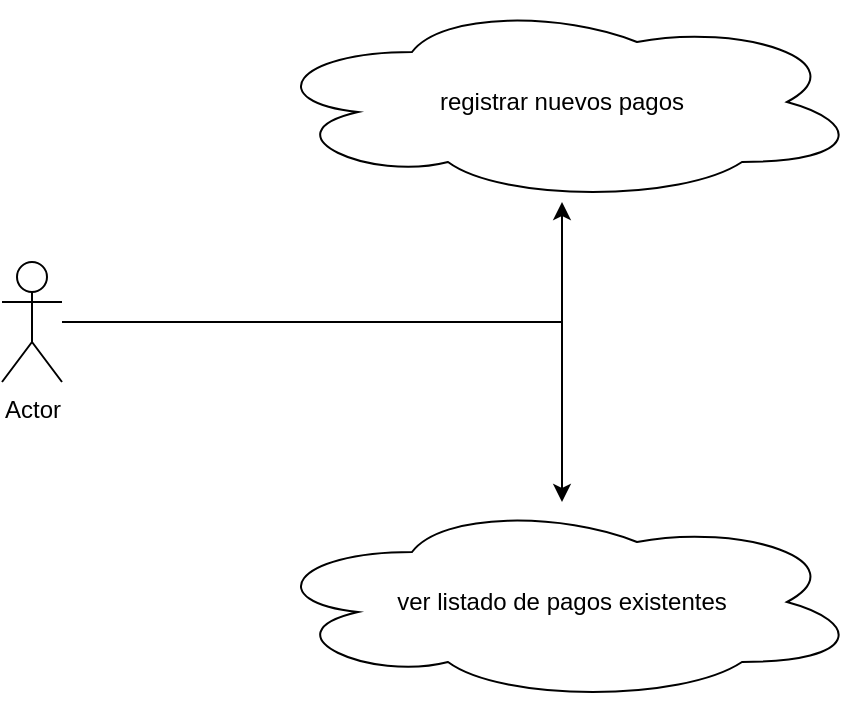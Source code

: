 <mxfile version="24.7.8" pages="3">
  <diagram name="negocio" id="nJcR8GdLh2XTyP20ILoa">
    <mxGraphModel dx="1709" dy="999" grid="1" gridSize="10" guides="1" tooltips="1" connect="1" arrows="1" fold="1" page="1" pageScale="1" pageWidth="827" pageHeight="1169" math="0" shadow="0">
      <root>
        <mxCell id="0" />
        <mxCell id="1" parent="0" />
        <mxCell id="c1zqVg3FC67XYCUpk_IV-1" value="ver listado de pagos existentes" style="ellipse;shape=cloud;whiteSpace=wrap;html=1;" vertex="1" parent="1">
          <mxGeometry x="300" y="300" width="300" height="100" as="geometry" />
        </mxCell>
        <mxCell id="c1zqVg3FC67XYCUpk_IV-2" value="registrar nuevos pagos" style="ellipse;shape=cloud;whiteSpace=wrap;html=1;" vertex="1" parent="1">
          <mxGeometry x="300" y="50" width="300" height="100" as="geometry" />
        </mxCell>
        <mxCell id="c1zqVg3FC67XYCUpk_IV-6" style="edgeStyle=orthogonalEdgeStyle;rounded=0;orthogonalLoop=1;jettySize=auto;html=1;" edge="1" parent="1" source="c1zqVg3FC67XYCUpk_IV-3" target="c1zqVg3FC67XYCUpk_IV-1">
          <mxGeometry relative="1" as="geometry" />
        </mxCell>
        <mxCell id="c1zqVg3FC67XYCUpk_IV-7" style="edgeStyle=orthogonalEdgeStyle;rounded=0;orthogonalLoop=1;jettySize=auto;html=1;" edge="1" parent="1" source="c1zqVg3FC67XYCUpk_IV-3" target="c1zqVg3FC67XYCUpk_IV-2">
          <mxGeometry relative="1" as="geometry" />
        </mxCell>
        <mxCell id="c1zqVg3FC67XYCUpk_IV-3" value="Actor" style="shape=umlActor;verticalLabelPosition=bottom;verticalAlign=top;html=1;outlineConnect=0;" vertex="1" parent="1">
          <mxGeometry x="170" y="180" width="30" height="60" as="geometry" />
        </mxCell>
      </root>
    </mxGraphModel>
  </diagram>
  <diagram id="CpoSeszJHxALnskpRBYE" name="modelo">
    <mxGraphModel dx="1709" dy="999" grid="1" gridSize="10" guides="1" tooltips="1" connect="1" arrows="1" fold="1" page="1" pageScale="1" pageWidth="827" pageHeight="1169" math="0" shadow="0">
      <root>
        <mxCell id="0" />
        <mxCell id="1" parent="0" />
        <mxCell id="WM67qYt_jDUPd7NWYq44-9" style="edgeStyle=orthogonalEdgeStyle;rounded=0;orthogonalLoop=1;jettySize=auto;html=1;entryX=0;entryY=0.5;entryDx=0;entryDy=0;" edge="1" parent="1" source="WM67qYt_jDUPd7NWYq44-1" target="WM67qYt_jDUPd7NWYq44-4">
          <mxGeometry relative="1" as="geometry">
            <Array as="points">
              <mxPoint x="190" y="280" />
              <mxPoint x="190" y="195" />
            </Array>
          </mxGeometry>
        </mxCell>
        <mxCell id="WM67qYt_jDUPd7NWYq44-10" style="edgeStyle=orthogonalEdgeStyle;rounded=0;orthogonalLoop=1;jettySize=auto;html=1;entryX=0;entryY=0.5;entryDx=0;entryDy=0;" edge="1" parent="1" source="WM67qYt_jDUPd7NWYq44-1" target="WM67qYt_jDUPd7NWYq44-8">
          <mxGeometry relative="1" as="geometry">
            <Array as="points">
              <mxPoint x="190" y="280" />
              <mxPoint x="190" y="395" />
            </Array>
          </mxGeometry>
        </mxCell>
        <mxCell id="WM67qYt_jDUPd7NWYq44-1" value="Actor" style="shape=umlActor;verticalLabelPosition=bottom;verticalAlign=top;html=1;outlineConnect=0;" vertex="1" parent="1">
          <mxGeometry x="100" y="250" width="30" height="60" as="geometry" />
        </mxCell>
        <mxCell id="WM67qYt_jDUPd7NWYq44-2" value="registrar pagos" style="swimlane;fontStyle=0;childLayout=stackLayout;horizontal=1;startSize=30;horizontalStack=0;resizeParent=1;resizeParentMax=0;resizeLast=0;collapsible=1;marginBottom=0;whiteSpace=wrap;html=1;" vertex="1" parent="1">
          <mxGeometry x="240" y="120" width="140" height="150" as="geometry" />
        </mxCell>
        <mxCell id="WM67qYt_jDUPd7NWYq44-3" value="+ número de la tarjeta" style="text;strokeColor=none;fillColor=none;align=left;verticalAlign=middle;spacingLeft=4;spacingRight=4;overflow=hidden;points=[[0,0.5],[1,0.5]];portConstraint=eastwest;rotatable=0;whiteSpace=wrap;html=1;" vertex="1" parent="WM67qYt_jDUPd7NWYq44-2">
          <mxGeometry y="30" width="140" height="30" as="geometry" />
        </mxCell>
        <mxCell id="WM67qYt_jDUPd7NWYq44-4" value="+ monto" style="text;strokeColor=none;fillColor=none;align=left;verticalAlign=middle;spacingLeft=4;spacingRight=4;overflow=hidden;points=[[0,0.5],[1,0.5]];portConstraint=eastwest;rotatable=0;whiteSpace=wrap;html=1;" vertex="1" parent="WM67qYt_jDUPd7NWYq44-2">
          <mxGeometry y="60" width="140" height="30" as="geometry" />
        </mxCell>
        <mxCell id="WM67qYt_jDUPd7NWYq44-5" value="+ fecha de pago" style="text;strokeColor=none;fillColor=none;align=left;verticalAlign=middle;spacingLeft=4;spacingRight=4;overflow=hidden;points=[[0,0.5],[1,0.5]];portConstraint=eastwest;rotatable=0;whiteSpace=wrap;html=1;" vertex="1" parent="WM67qYt_jDUPd7NWYq44-2">
          <mxGeometry y="90" width="140" height="30" as="geometry" />
        </mxCell>
        <mxCell id="WM67qYt_jDUPd7NWYq44-7" value="descripción" style="text;strokeColor=none;fillColor=none;align=left;verticalAlign=middle;spacingLeft=4;spacingRight=4;overflow=hidden;points=[[0,0.5],[1,0.5]];portConstraint=eastwest;rotatable=0;whiteSpace=wrap;html=1;" vertex="1" parent="WM67qYt_jDUPd7NWYq44-2">
          <mxGeometry y="120" width="140" height="30" as="geometry" />
        </mxCell>
        <mxCell id="WM67qYt_jDUPd7NWYq44-8" value="ver pagos" style="swimlane;whiteSpace=wrap;html=1;" vertex="1" parent="1">
          <mxGeometry x="240" y="320" width="140" height="150" as="geometry" />
        </mxCell>
      </root>
    </mxGraphModel>
  </diagram>
  <diagram id="zVK6p7-FPPzBuLE1oI3U" name="api">
    <mxGraphModel dx="1434" dy="844" grid="1" gridSize="10" guides="1" tooltips="1" connect="1" arrows="1" fold="1" page="1" pageScale="1" pageWidth="827" pageHeight="1169" math="0" shadow="0">
      <root>
        <mxCell id="0" />
        <mxCell id="1" parent="0" />
        <mxCell id="JU3KBJn1TAHAqCu_ioLM-1" value="PaymentDTO" style="swimlane;fontStyle=0;childLayout=stackLayout;horizontal=1;startSize=30;horizontalStack=0;resizeParent=1;resizeParentMax=0;resizeLast=0;collapsible=1;marginBottom=0;whiteSpace=wrap;html=1;" parent="1" vertex="1">
          <mxGeometry x="440" y="120" width="140" height="150" as="geometry" />
        </mxCell>
        <mxCell id="JU3KBJn1TAHAqCu_ioLM-2" value="String : cardNumber" style="text;strokeColor=none;fillColor=none;align=left;verticalAlign=middle;spacingLeft=4;spacingRight=4;overflow=hidden;points=[[0,0.5],[1,0.5]];portConstraint=eastwest;rotatable=0;whiteSpace=wrap;html=1;" parent="JU3KBJn1TAHAqCu_ioLM-1" vertex="1">
          <mxGeometry y="30" width="140" height="30" as="geometry" />
        </mxCell>
        <mxCell id="JU3KBJn1TAHAqCu_ioLM-3" value="Double : amount" style="text;strokeColor=none;fillColor=none;align=left;verticalAlign=middle;spacingLeft=4;spacingRight=4;overflow=hidden;points=[[0,0.5],[1,0.5]];portConstraint=eastwest;rotatable=0;whiteSpace=wrap;html=1;" parent="JU3KBJn1TAHAqCu_ioLM-1" vertex="1">
          <mxGeometry y="60" width="140" height="30" as="geometry" />
        </mxCell>
        <mxCell id="JU3KBJn1TAHAqCu_ioLM-4" value="String : date" style="text;strokeColor=none;fillColor=none;align=left;verticalAlign=middle;spacingLeft=4;spacingRight=4;overflow=hidden;points=[[0,0.5],[1,0.5]];portConstraint=eastwest;rotatable=0;whiteSpace=wrap;html=1;" parent="JU3KBJn1TAHAqCu_ioLM-1" vertex="1">
          <mxGeometry y="90" width="140" height="30" as="geometry" />
        </mxCell>
        <mxCell id="JU3KBJn1TAHAqCu_ioLM-5" value="String : description" style="text;strokeColor=none;fillColor=none;align=left;verticalAlign=middle;spacingLeft=4;spacingRight=4;overflow=hidden;points=[[0,0.5],[1,0.5]];portConstraint=eastwest;rotatable=0;whiteSpace=wrap;html=1;" parent="JU3KBJn1TAHAqCu_ioLM-1" vertex="1">
          <mxGeometry y="120" width="140" height="30" as="geometry" />
        </mxCell>
        <mxCell id="JU3KBJn1TAHAqCu_ioLM-6" value="[POST] /payment" style="swimlane;fontStyle=0;childLayout=stackLayout;horizontal=1;startSize=30;horizontalStack=0;resizeParent=1;resizeParentMax=0;resizeLast=0;collapsible=1;marginBottom=0;whiteSpace=wrap;html=1;" parent="1" vertex="1">
          <mxGeometry x="120" y="120" width="200" height="90" as="geometry" />
        </mxCell>
        <mxCell id="JU3KBJn1TAHAqCu_ioLM-7" value="[request] PaymentDTO" style="text;strokeColor=none;fillColor=none;align=left;verticalAlign=middle;spacingLeft=4;spacingRight=4;overflow=hidden;points=[[0,0.5],[1,0.5]];portConstraint=eastwest;rotatable=0;whiteSpace=wrap;html=1;" parent="JU3KBJn1TAHAqCu_ioLM-6" vertex="1">
          <mxGeometry y="30" width="200" height="30" as="geometry" />
        </mxCell>
        <mxCell id="7nrXapRy3q5sW0nhnqDN-1" value="[response] UUID" style="text;strokeColor=none;fillColor=none;align=left;verticalAlign=middle;spacingLeft=4;spacingRight=4;overflow=hidden;points=[[0,0.5],[1,0.5]];portConstraint=eastwest;rotatable=0;whiteSpace=wrap;html=1;" vertex="1" parent="JU3KBJn1TAHAqCu_ioLM-6">
          <mxGeometry y="60" width="200" height="30" as="geometry" />
        </mxCell>
        <mxCell id="JU3KBJn1TAHAqCu_ioLM-11" value="[GET] /payment" style="swimlane;fontStyle=0;childLayout=stackLayout;horizontal=1;startSize=30;horizontalStack=0;resizeParent=1;resizeParentMax=0;resizeLast=0;collapsible=1;marginBottom=0;whiteSpace=wrap;html=1;" parent="1" vertex="1">
          <mxGeometry x="120" y="240" width="200" height="60" as="geometry" />
        </mxCell>
        <mxCell id="JU3KBJn1TAHAqCu_ioLM-12" value="[response] List&amp;lt;RecordDTO&amp;gt;" style="text;strokeColor=none;fillColor=none;align=left;verticalAlign=middle;spacingLeft=4;spacingRight=4;overflow=hidden;points=[[0,0.5],[1,0.5]];portConstraint=eastwest;rotatable=0;whiteSpace=wrap;html=1;" parent="JU3KBJn1TAHAqCu_ioLM-11" vertex="1">
          <mxGeometry y="30" width="200" height="30" as="geometry" />
        </mxCell>
        <mxCell id="7nrXapRy3q5sW0nhnqDN-3" value="Endpoints" style="text;html=1;align=center;verticalAlign=middle;whiteSpace=wrap;rounded=0;fontStyle=5;fontSize=14;" vertex="1" parent="1">
          <mxGeometry x="120" y="90" width="70" height="30" as="geometry" />
        </mxCell>
        <mxCell id="7nrXapRy3q5sW0nhnqDN-4" value="DTOs" style="text;html=1;align=center;verticalAlign=middle;whiteSpace=wrap;rounded=0;fontStyle=5;fontSize=14;" vertex="1" parent="1">
          <mxGeometry x="440" y="90" width="40" height="30" as="geometry" />
        </mxCell>
        <mxCell id="7nrXapRy3q5sW0nhnqDN-6" value="RecordDTO" style="swimlane;fontStyle=0;childLayout=stackLayout;horizontal=1;startSize=30;horizontalStack=0;resizeParent=1;resizeParentMax=0;resizeLast=0;collapsible=1;marginBottom=0;whiteSpace=wrap;html=1;" vertex="1" parent="1">
          <mxGeometry x="440" y="280" width="140" height="120" as="geometry" />
        </mxCell>
        <mxCell id="7nrXapRy3q5sW0nhnqDN-7" value="UUID : id" style="text;strokeColor=none;fillColor=none;align=left;verticalAlign=middle;spacingLeft=4;spacingRight=4;overflow=hidden;points=[[0,0.5],[1,0.5]];portConstraint=eastwest;rotatable=0;whiteSpace=wrap;html=1;" vertex="1" parent="7nrXapRy3q5sW0nhnqDN-6">
          <mxGeometry y="30" width="140" height="30" as="geometry" />
        </mxCell>
        <mxCell id="7nrXapRy3q5sW0nhnqDN-8" value="PaymentDTO : payment" style="text;strokeColor=none;fillColor=none;align=left;verticalAlign=middle;spacingLeft=4;spacingRight=4;overflow=hidden;points=[[0,0.5],[1,0.5]];portConstraint=eastwest;rotatable=0;whiteSpace=wrap;html=1;" vertex="1" parent="7nrXapRy3q5sW0nhnqDN-6">
          <mxGeometry y="60" width="140" height="30" as="geometry" />
        </mxCell>
        <mxCell id="7nrXapRy3q5sW0nhnqDN-9" value="String : createdAt" style="text;strokeColor=none;fillColor=none;align=left;verticalAlign=middle;spacingLeft=4;spacingRight=4;overflow=hidden;points=[[0,0.5],[1,0.5]];portConstraint=eastwest;rotatable=0;whiteSpace=wrap;html=1;" vertex="1" parent="7nrXapRy3q5sW0nhnqDN-6">
          <mxGeometry y="90" width="140" height="30" as="geometry" />
        </mxCell>
      </root>
    </mxGraphModel>
  </diagram>
</mxfile>

